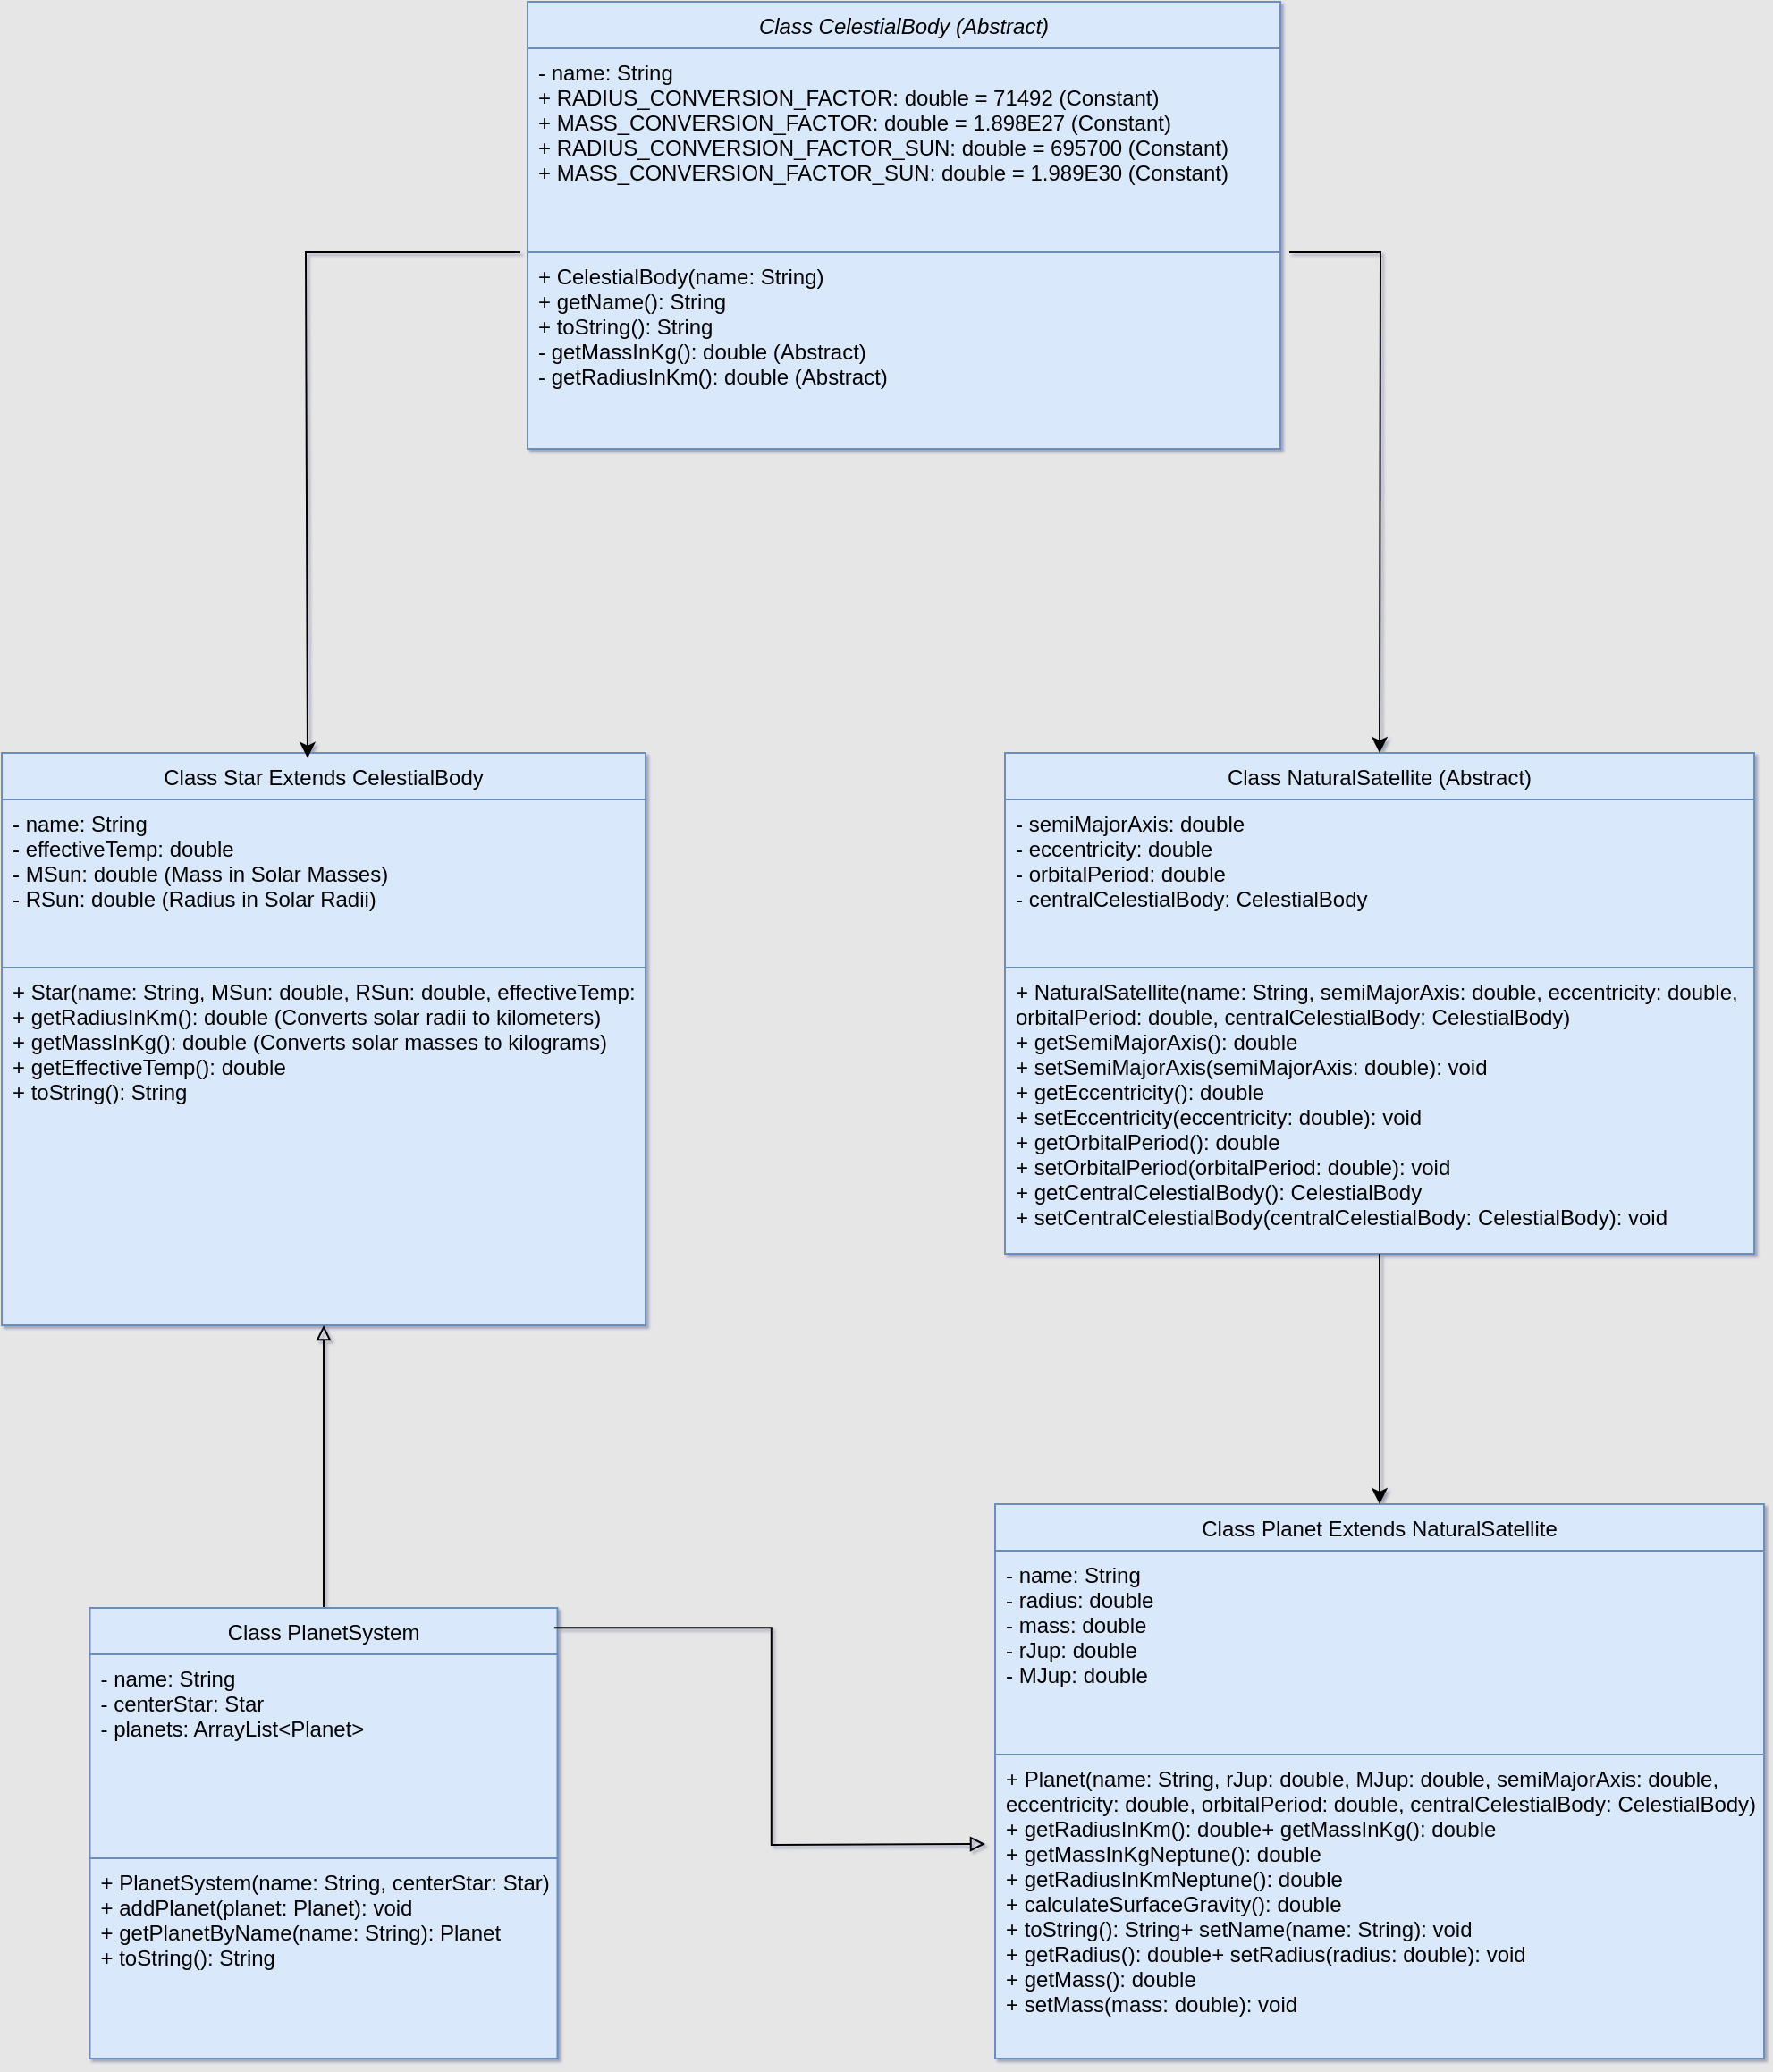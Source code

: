 <mxfile version="24.0.0" type="github">
  <diagram id="C5RBs43oDa-KdzZeNtuy" name="Page-1">
    <mxGraphModel dx="2074" dy="1132" grid="1" gridSize="10" guides="1" tooltips="1" connect="1" arrows="1" fold="1" page="1" pageScale="1" pageWidth="1169" pageHeight="827" background="#E6E6E6" math="0" shadow="1">
      <root>
        <mxCell id="WIyWlLk6GJQsqaUBKTNV-0" />
        <mxCell id="WIyWlLk6GJQsqaUBKTNV-1" parent="WIyWlLk6GJQsqaUBKTNV-0" />
        <mxCell id="zkfFHV4jXpPFQw0GAbJ--0" value="Class CelestialBody (Abstract)&#xa;" style="swimlane;fontStyle=2;align=center;verticalAlign=top;childLayout=stackLayout;horizontal=1;startSize=26;horizontalStack=0;resizeParent=1;resizeLast=0;collapsible=1;marginBottom=0;rounded=0;shadow=0;strokeWidth=1;fillColor=#dae8fc;strokeColor=#6c8ebf;" parent="WIyWlLk6GJQsqaUBKTNV-1" vertex="1">
          <mxGeometry x="374" y="70" width="421" height="250" as="geometry">
            <mxRectangle x="230" y="140" width="160" height="26" as="alternateBounds" />
          </mxGeometry>
        </mxCell>
        <mxCell id="zkfFHV4jXpPFQw0GAbJ--1" value="- name: String&#xa;+ RADIUS_CONVERSION_FACTOR: double = 71492 (Constant)&#xa;+ MASS_CONVERSION_FACTOR: double = 1.898E27 (Constant)&#xa;+ RADIUS_CONVERSION_FACTOR_SUN: double = 695700 (Constant)&#xa;+ MASS_CONVERSION_FACTOR_SUN: double = 1.989E30 (Constant)" style="text;align=left;verticalAlign=top;spacingLeft=4;spacingRight=4;overflow=hidden;rotatable=0;points=[[0,0.5],[1,0.5]];portConstraint=eastwest;fillColor=#dae8fc;strokeColor=#6c8ebf;" parent="zkfFHV4jXpPFQw0GAbJ--0" vertex="1">
          <mxGeometry y="26" width="421" height="114" as="geometry" />
        </mxCell>
        <mxCell id="zkfFHV4jXpPFQw0GAbJ--4" value="" style="line;html=1;strokeWidth=1;align=left;verticalAlign=middle;spacingTop=-1;spacingLeft=3;spacingRight=3;rotatable=0;labelPosition=right;points=[];portConstraint=eastwest;" parent="zkfFHV4jXpPFQw0GAbJ--0" vertex="1">
          <mxGeometry y="140" width="421" as="geometry" />
        </mxCell>
        <mxCell id="zkfFHV4jXpPFQw0GAbJ--5" value="+ CelestialBody(name: String)&#xa;+ getName(): String&#xa;+ toString(): String&#xa;- getMassInKg(): double (Abstract)&#xa;- getRadiusInKm(): double (Abstract)" style="text;align=left;verticalAlign=top;spacingLeft=4;spacingRight=4;overflow=hidden;rotatable=0;points=[[0,0.5],[1,0.5]];portConstraint=eastwest;fillColor=#dae8fc;strokeColor=#6c8ebf;" parent="zkfFHV4jXpPFQw0GAbJ--0" vertex="1">
          <mxGeometry y="140" width="421" height="110" as="geometry" />
        </mxCell>
        <mxCell id="zkfFHV4jXpPFQw0GAbJ--6" value="Class Star Extends CelestialBody&#xa;" style="swimlane;fontStyle=0;align=center;verticalAlign=top;childLayout=stackLayout;horizontal=1;startSize=26;horizontalStack=0;resizeParent=1;resizeLast=0;collapsible=1;marginBottom=0;rounded=0;shadow=0;strokeWidth=1;fillColor=#dae8fc;strokeColor=#6c8ebf;" parent="WIyWlLk6GJQsqaUBKTNV-1" vertex="1">
          <mxGeometry x="80" y="490" width="360" height="320" as="geometry">
            <mxRectangle x="130" y="380" width="160" height="26" as="alternateBounds" />
          </mxGeometry>
        </mxCell>
        <mxCell id="zkfFHV4jXpPFQw0GAbJ--7" value="- name: String&#xa;- effectiveTemp: double&#xa;- MSun: double (Mass in Solar Masses)&#xa;- RSun: double (Radius in Solar Radii)" style="text;align=left;verticalAlign=top;spacingLeft=4;spacingRight=4;overflow=hidden;rotatable=0;points=[[0,0.5],[1,0.5]];portConstraint=eastwest;fillColor=#dae8fc;strokeColor=#6c8ebf;" parent="zkfFHV4jXpPFQw0GAbJ--6" vertex="1">
          <mxGeometry y="26" width="360" height="94" as="geometry" />
        </mxCell>
        <mxCell id="zkfFHV4jXpPFQw0GAbJ--11" value="+ Star(name: String, MSun: double, RSun: double, effectiveTemp: double)&#xa;+ getRadiusInKm(): double (Converts solar radii to kilometers)&#xa;+ getMassInKg(): double (Converts solar masses to kilograms)&#xa;+ getEffectiveTemp(): double&#xa;+ toString(): String" style="text;align=left;verticalAlign=top;spacingLeft=4;spacingRight=4;overflow=hidden;rotatable=0;points=[[0,0.5],[1,0.5]];portConstraint=eastwest;fillColor=#dae8fc;strokeColor=#6c8ebf;" parent="zkfFHV4jXpPFQw0GAbJ--6" vertex="1">
          <mxGeometry y="120" width="360" height="200" as="geometry" />
        </mxCell>
        <mxCell id="F4eGDt-HbZHJmM0UNk_R-24" style="edgeStyle=orthogonalEdgeStyle;rounded=0;orthogonalLoop=1;jettySize=auto;html=1;exitX=0.5;exitY=0;exitDx=0;exitDy=0;endArrow=block;endFill=0;entryX=0.5;entryY=1;entryDx=0;entryDy=0;" parent="WIyWlLk6GJQsqaUBKTNV-1" source="zkfFHV4jXpPFQw0GAbJ--13" target="zkfFHV4jXpPFQw0GAbJ--6" edge="1">
          <mxGeometry relative="1" as="geometry">
            <mxPoint x="300" y="800" as="targetPoint" />
          </mxGeometry>
        </mxCell>
        <mxCell id="zkfFHV4jXpPFQw0GAbJ--13" value="Class PlanetSystem&#xa;" style="swimlane;fontStyle=0;align=center;verticalAlign=top;childLayout=stackLayout;horizontal=1;startSize=26;horizontalStack=0;resizeParent=1;resizeLast=0;collapsible=1;marginBottom=0;rounded=0;shadow=0;strokeWidth=1;fillColor=#dae8fc;strokeColor=#6c8ebf;" parent="WIyWlLk6GJQsqaUBKTNV-1" vertex="1">
          <mxGeometry x="129.25" y="968" width="261.5" height="252" as="geometry">
            <mxRectangle x="340" y="380" width="170" height="26" as="alternateBounds" />
          </mxGeometry>
        </mxCell>
        <mxCell id="zkfFHV4jXpPFQw0GAbJ--14" value="- name: String&#xa;- centerStar: Star&#xa;- planets: ArrayList&lt;Planet&gt;" style="text;align=left;verticalAlign=top;spacingLeft=4;spacingRight=4;overflow=hidden;rotatable=0;points=[[0,0.5],[1,0.5]];portConstraint=eastwest;fillColor=#dae8fc;strokeColor=#6c8ebf;" parent="zkfFHV4jXpPFQw0GAbJ--13" vertex="1">
          <mxGeometry y="26" width="261.5" height="114" as="geometry" />
        </mxCell>
        <mxCell id="F4eGDt-HbZHJmM0UNk_R-1" value="+ PlanetSystem(name: String, centerStar: Star)&#xa;+ addPlanet(planet: Planet): void&#xa;+ getPlanetByName(name: String): Planet&#xa;+ toString(): String" style="text;align=left;verticalAlign=top;spacingLeft=4;spacingRight=4;overflow=hidden;rotatable=0;points=[[0,0.5],[1,0.5]];portConstraint=eastwest;fillColor=#dae8fc;strokeColor=#6c8ebf;" parent="zkfFHV4jXpPFQw0GAbJ--13" vertex="1">
          <mxGeometry y="140" width="261.5" height="112" as="geometry" />
        </mxCell>
        <mxCell id="zkfFHV4jXpPFQw0GAbJ--17" value="Class Planet Extends NaturalSatellite" style="swimlane;fontStyle=0;align=center;verticalAlign=top;childLayout=stackLayout;horizontal=1;startSize=26;horizontalStack=0;resizeParent=1;resizeLast=0;collapsible=1;marginBottom=0;rounded=0;shadow=0;strokeWidth=1;fillColor=#dae8fc;strokeColor=#6c8ebf;" parent="WIyWlLk6GJQsqaUBKTNV-1" vertex="1">
          <mxGeometry x="635.5" y="910" width="430" height="310" as="geometry">
            <mxRectangle x="550" y="140" width="160" height="26" as="alternateBounds" />
          </mxGeometry>
        </mxCell>
        <mxCell id="F4eGDt-HbZHJmM0UNk_R-28" value="- name: String&#xa;- radius: double&#xa;- mass: double&#xa;- rJup: double&#xa;- MJup: double" style="text;align=left;verticalAlign=top;spacingLeft=4;spacingRight=4;overflow=hidden;rotatable=0;points=[[0,0.5],[1,0.5]];portConstraint=eastwest;fillColor=#dae8fc;strokeColor=#6c8ebf;" parent="zkfFHV4jXpPFQw0GAbJ--17" vertex="1">
          <mxGeometry y="26" width="430" height="114" as="geometry" />
        </mxCell>
        <mxCell id="zkfFHV4jXpPFQw0GAbJ--24" value="+ Planet(name: String, rJup: double, MJup: double, semiMajorAxis: double, &#xa;eccentricity: double, orbitalPeriod: double, centralCelestialBody: CelestialBody)&#xa;+ getRadiusInKm(): double+ getMassInKg(): double&#xa;+ getMassInKgNeptune(): double&#xa;+ getRadiusInKmNeptune(): double&#xa;+ calculateSurfaceGravity(): double&#xa;+ toString(): String+ setName(name: String): void&#xa;+ getRadius(): double+ setRadius(radius: double): void&#xa;+ getMass(): double&#xa;+ setMass(mass: double): void" style="text;align=left;verticalAlign=top;spacingLeft=4;spacingRight=4;overflow=hidden;rotatable=0;points=[[0,0.5],[1,0.5]];portConstraint=eastwest;fillColor=#dae8fc;strokeColor=#6c8ebf;" parent="zkfFHV4jXpPFQw0GAbJ--17" vertex="1">
          <mxGeometry y="140" width="430" height="170" as="geometry" />
        </mxCell>
        <mxCell id="F4eGDt-HbZHJmM0UNk_R-2" value="Class NaturalSatellite (Abstract)&#xa;" style="swimlane;fontStyle=0;align=center;verticalAlign=top;childLayout=stackLayout;horizontal=1;startSize=26;horizontalStack=0;resizeParent=1;resizeLast=0;collapsible=1;marginBottom=0;rounded=0;shadow=0;strokeWidth=1;fillColor=#dae8fc;strokeColor=#6c8ebf;" parent="WIyWlLk6GJQsqaUBKTNV-1" vertex="1">
          <mxGeometry x="641" y="490" width="419" height="280" as="geometry">
            <mxRectangle x="340" y="380" width="170" height="26" as="alternateBounds" />
          </mxGeometry>
        </mxCell>
        <mxCell id="F4eGDt-HbZHJmM0UNk_R-3" value="- semiMajorAxis: double&#xa;- eccentricity: double&#xa;- orbitalPeriod: double&#xa;- centralCelestialBody: CelestialBody" style="text;align=left;verticalAlign=top;spacingLeft=4;spacingRight=4;overflow=hidden;rotatable=0;points=[[0,0.5],[1,0.5]];portConstraint=eastwest;fillColor=#dae8fc;strokeColor=#6c8ebf;" parent="F4eGDt-HbZHJmM0UNk_R-2" vertex="1">
          <mxGeometry y="26" width="419" height="94" as="geometry" />
        </mxCell>
        <mxCell id="F4eGDt-HbZHJmM0UNk_R-4" value="" style="line;html=1;strokeWidth=1;align=left;verticalAlign=middle;spacingTop=-1;spacingLeft=3;spacingRight=3;rotatable=0;labelPosition=right;points=[];portConstraint=eastwest;fillColor=#dae8fc;strokeColor=#6c8ebf;" parent="F4eGDt-HbZHJmM0UNk_R-2" vertex="1">
          <mxGeometry y="120" width="419" as="geometry" />
        </mxCell>
        <mxCell id="F4eGDt-HbZHJmM0UNk_R-5" value="+ NaturalSatellite(name: String, semiMajorAxis: double, eccentricity: double, &#xa;orbitalPeriod: double, centralCelestialBody: CelestialBody)&#xa;+ getSemiMajorAxis(): double&#xa;+ setSemiMajorAxis(semiMajorAxis: double): void&#xa;+ getEccentricity(): double&#xa;+ setEccentricity(eccentricity: double): void&#xa;+ getOrbitalPeriod(): double&#xa;+ setOrbitalPeriod(orbitalPeriod: double): void&#xa;+ getCentralCelestialBody(): CelestialBody&#xa;+ setCentralCelestialBody(centralCelestialBody: CelestialBody): void" style="text;align=left;verticalAlign=top;spacingLeft=4;spacingRight=4;overflow=hidden;rotatable=0;points=[[0,0.5],[1,0.5]];portConstraint=eastwest;fillColor=#dae8fc;strokeColor=#6c8ebf;" parent="F4eGDt-HbZHJmM0UNk_R-2" vertex="1">
          <mxGeometry y="120" width="419" height="160" as="geometry" />
        </mxCell>
        <mxCell id="F4eGDt-HbZHJmM0UNk_R-15" value="" style="endArrow=classic;html=1;rounded=0;entryX=0.5;entryY=0;entryDx=0;entryDy=0;" parent="WIyWlLk6GJQsqaUBKTNV-1" target="F4eGDt-HbZHJmM0UNk_R-2" edge="1">
          <mxGeometry width="50" height="50" relative="1" as="geometry">
            <mxPoint x="800" y="210" as="sourcePoint" />
            <mxPoint x="849" y="360" as="targetPoint" />
            <Array as="points">
              <mxPoint x="851" y="210" />
            </Array>
          </mxGeometry>
        </mxCell>
        <mxCell id="F4eGDt-HbZHJmM0UNk_R-20" value="" style="endArrow=classic;html=1;rounded=0;exitX=0.5;exitY=1;exitDx=0;exitDy=0;entryX=0.5;entryY=0;entryDx=0;entryDy=0;" parent="WIyWlLk6GJQsqaUBKTNV-1" source="F4eGDt-HbZHJmM0UNk_R-2" target="zkfFHV4jXpPFQw0GAbJ--17" edge="1">
          <mxGeometry width="50" height="50" relative="1" as="geometry">
            <mxPoint x="830" y="630" as="sourcePoint" />
            <mxPoint x="820" y="660" as="targetPoint" />
          </mxGeometry>
        </mxCell>
        <mxCell id="w-iHXIM-5beS97FDYo6B-0" value="" style="endArrow=classic;html=1;rounded=0;entryX=0.475;entryY=0.009;entryDx=0;entryDy=0;entryPerimeter=0;" edge="1" parent="WIyWlLk6GJQsqaUBKTNV-1" target="zkfFHV4jXpPFQw0GAbJ--6">
          <mxGeometry width="50" height="50" relative="1" as="geometry">
            <mxPoint x="370" y="210" as="sourcePoint" />
            <mxPoint x="251" y="470" as="targetPoint" />
            <Array as="points">
              <mxPoint x="250" y="210" />
            </Array>
          </mxGeometry>
        </mxCell>
        <mxCell id="w-iHXIM-5beS97FDYo6B-1" style="edgeStyle=orthogonalEdgeStyle;rounded=0;orthogonalLoop=1;jettySize=auto;html=1;exitX=0.993;exitY=0.044;exitDx=0;exitDy=0;endArrow=block;endFill=0;exitPerimeter=0;" edge="1" parent="WIyWlLk6GJQsqaUBKTNV-1" source="zkfFHV4jXpPFQw0GAbJ--13">
          <mxGeometry relative="1" as="geometry">
            <mxPoint x="630" y="1100" as="targetPoint" />
            <mxPoint x="520" y="1188" as="sourcePoint" />
          </mxGeometry>
        </mxCell>
      </root>
    </mxGraphModel>
  </diagram>
</mxfile>
